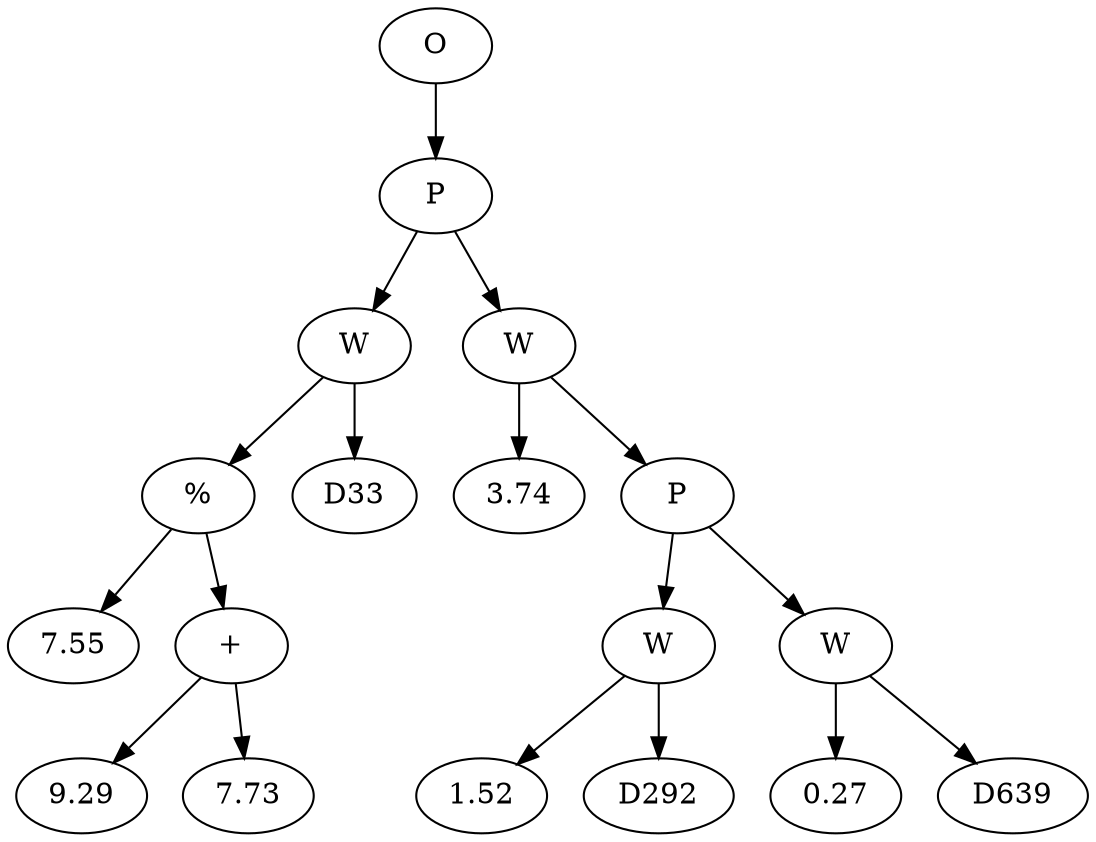 // Tree
digraph {
	18409203 [label=O]
	18409204 [label=P]
	18409203 -> 18409204
	18409205 [label=W]
	18409204 -> 18409205
	18409206 [label="%"]
	18409205 -> 18409206
	18409207 [label=7.55]
	18409206 -> 18409207
	18409208 [label="+"]
	18409206 -> 18409208
	18409209 [label=9.29]
	18409208 -> 18409209
	18409210 [label=7.73]
	18409208 -> 18409210
	18409211 [label=D33]
	18409205 -> 18409211
	18409212 [label=W]
	18409204 -> 18409212
	18409213 [label=3.74]
	18409212 -> 18409213
	18409214 [label=P]
	18409212 -> 18409214
	18409215 [label=W]
	18409214 -> 18409215
	18409216 [label=1.52]
	18409215 -> 18409216
	18409217 [label=D292]
	18409215 -> 18409217
	18409218 [label=W]
	18409214 -> 18409218
	18409219 [label=0.27]
	18409218 -> 18409219
	18409220 [label=D639]
	18409218 -> 18409220
}
